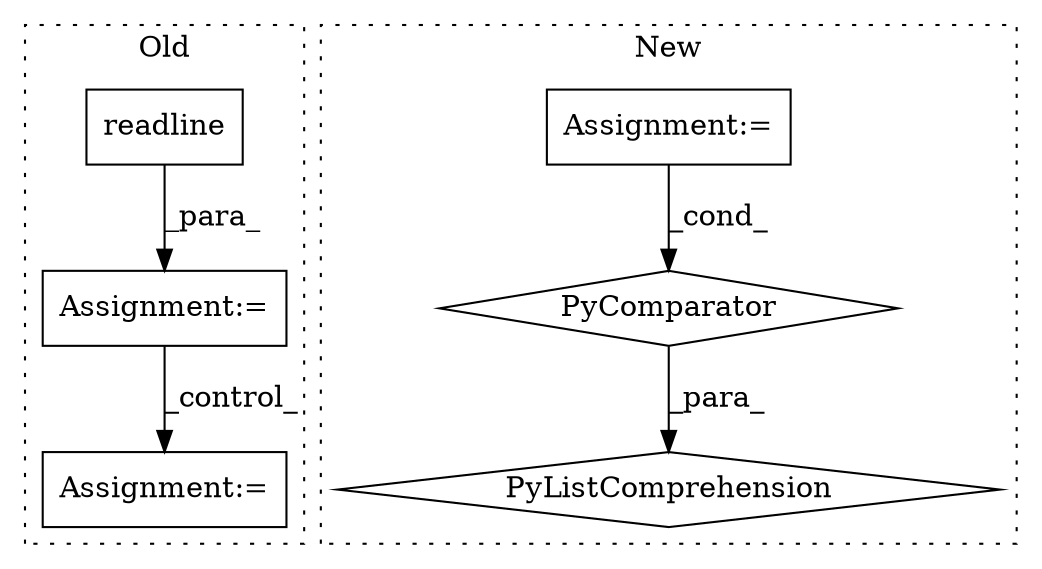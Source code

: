 digraph G {
subgraph cluster0 {
1 [label="readline" a="32" s="398" l="10" shape="box"];
4 [label="Assignment:=" a="7" s="395" l="1" shape="box"];
6 [label="Assignment:=" a="7" s="501" l="1" shape="box"];
label = "Old";
style="dotted";
}
subgraph cluster1 {
2 [label="PyComparator" a="113" s="596" l="41" shape="diamond"];
3 [label="Assignment:=" a="7" s="596" l="41" shape="box"];
5 [label="PyListComprehension" a="109" s="534" l="111" shape="diamond"];
label = "New";
style="dotted";
}
1 -> 4 [label="_para_"];
2 -> 5 [label="_para_"];
3 -> 2 [label="_cond_"];
4 -> 6 [label="_control_"];
}